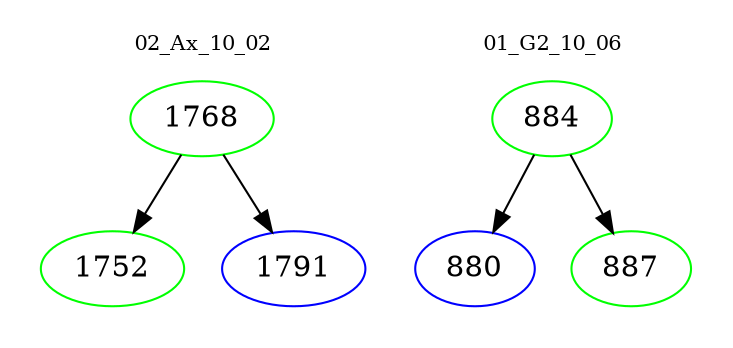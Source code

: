 digraph{
subgraph cluster_0 {
color = white
label = "02_Ax_10_02";
fontsize=10;
T0_1768 [label="1768", color="green"]
T0_1768 -> T0_1752 [color="black"]
T0_1752 [label="1752", color="green"]
T0_1768 -> T0_1791 [color="black"]
T0_1791 [label="1791", color="blue"]
}
subgraph cluster_1 {
color = white
label = "01_G2_10_06";
fontsize=10;
T1_884 [label="884", color="green"]
T1_884 -> T1_880 [color="black"]
T1_880 [label="880", color="blue"]
T1_884 -> T1_887 [color="black"]
T1_887 [label="887", color="green"]
}
}
